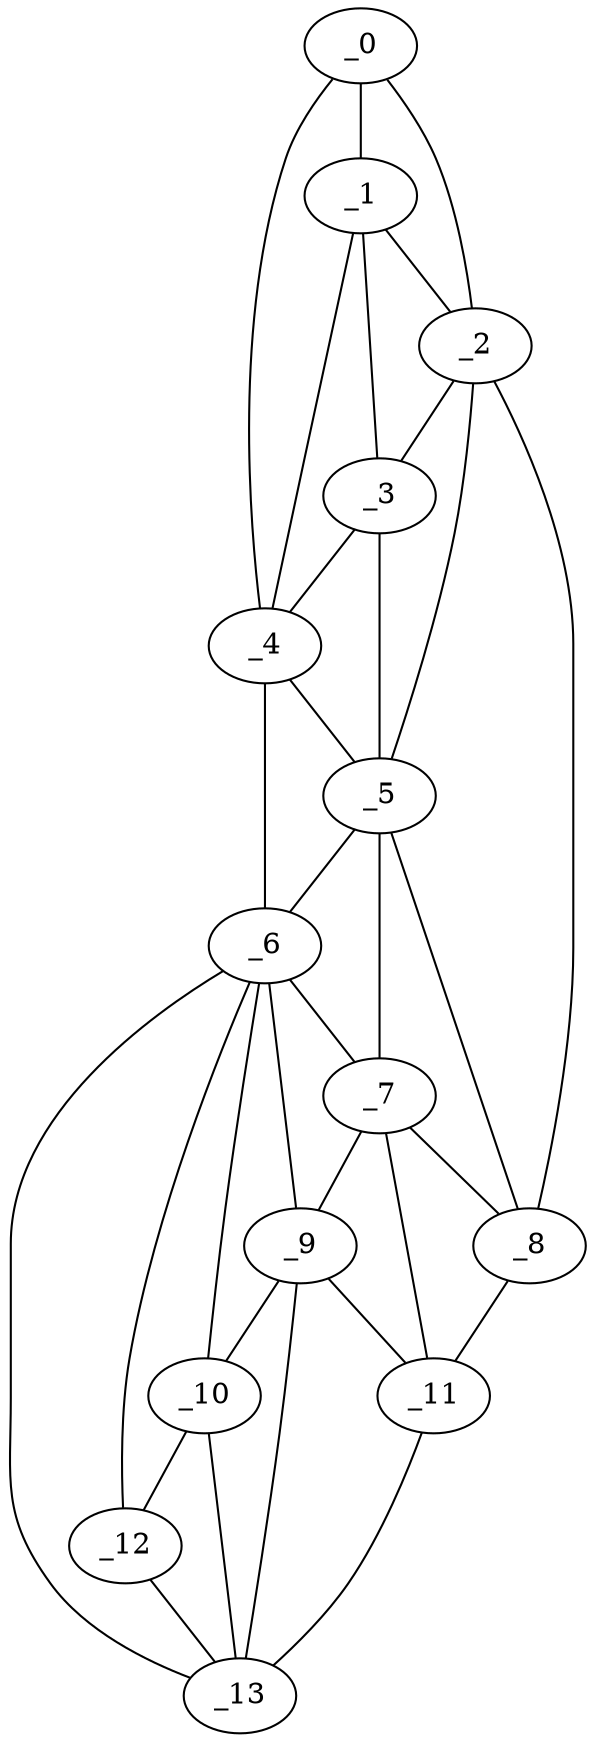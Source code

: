 graph "obj42__75.gxl" {
	_0	 [x=24,
		y=25];
	_1	 [x=28,
		y=30];
	_0 -- _1	 [valence=2];
	_2	 [x=41,
		y=21];
	_0 -- _2	 [valence=1];
	_4	 [x=60,
		y=80];
	_0 -- _4	 [valence=1];
	_1 -- _2	 [valence=1];
	_3	 [x=57,
		y=48];
	_1 -- _3	 [valence=2];
	_1 -- _4	 [valence=1];
	_2 -- _3	 [valence=2];
	_5	 [x=72,
		y=46];
	_2 -- _5	 [valence=2];
	_8	 [x=97,
		y=35];
	_2 -- _8	 [valence=1];
	_3 -- _4	 [valence=2];
	_3 -- _5	 [valence=2];
	_4 -- _5	 [valence=1];
	_6	 [x=77,
		y=82];
	_4 -- _6	 [valence=1];
	_5 -- _6	 [valence=2];
	_7	 [x=87,
		y=45];
	_5 -- _7	 [valence=1];
	_5 -- _8	 [valence=2];
	_6 -- _7	 [valence=2];
	_9	 [x=104,
		y=65];
	_6 -- _9	 [valence=1];
	_10	 [x=106,
		y=71];
	_6 -- _10	 [valence=2];
	_12	 [x=111,
		y=79];
	_6 -- _12	 [valence=2];
	_13	 [x=123,
		y=80];
	_6 -- _13	 [valence=1];
	_7 -- _8	 [valence=2];
	_7 -- _9	 [valence=2];
	_11	 [x=108,
		y=49];
	_7 -- _11	 [valence=2];
	_8 -- _11	 [valence=1];
	_9 -- _10	 [valence=2];
	_9 -- _11	 [valence=2];
	_9 -- _13	 [valence=2];
	_10 -- _12	 [valence=2];
	_10 -- _13	 [valence=2];
	_11 -- _13	 [valence=1];
	_12 -- _13	 [valence=1];
}

